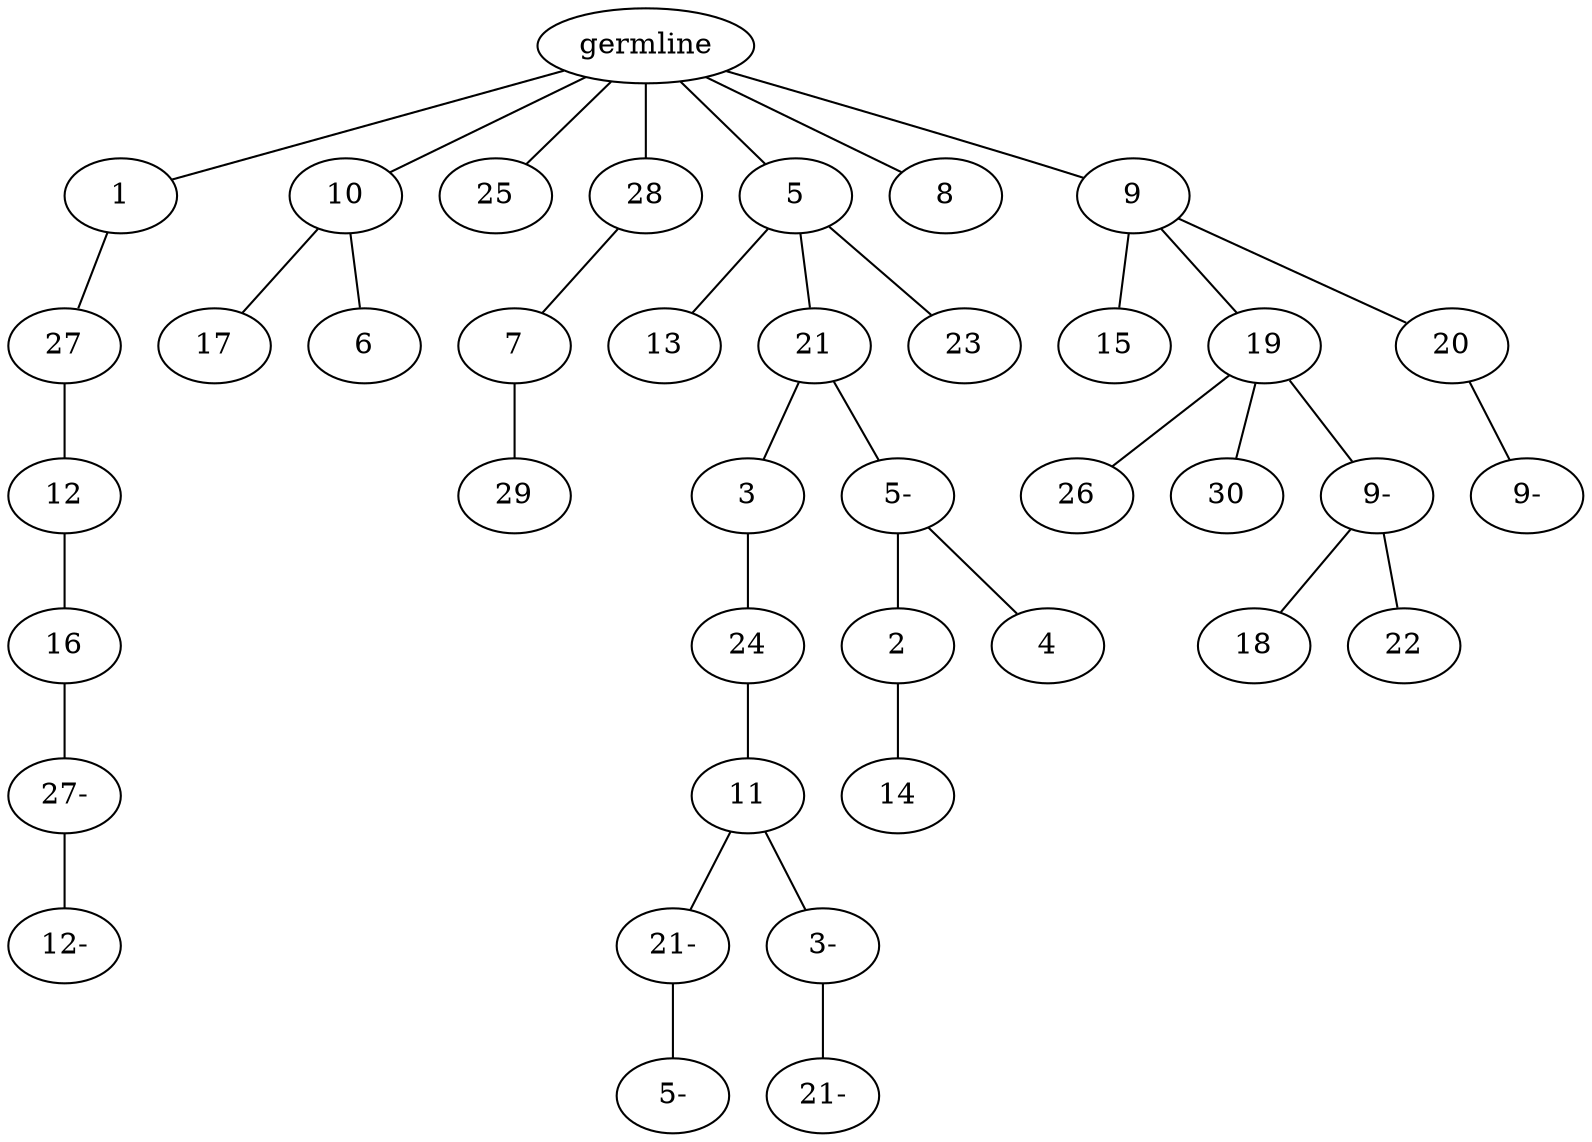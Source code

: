 graph tree {
    "139717330786672" [label="germline"];
    "139717330784320" [label="1"];
    "139717330784416" [label="27"];
    "139717330784992" [label="12"];
    "139717330784464" [label="16"];
    "139717330710000" [label="27-"];
    "139717330709952" [label="12-"];
    "139717330785040" [label="10"];
    "139717330784800" [label="17"];
    "139717330785328" [label="6"];
    "139717330786048" [label="25"];
    "139717330785232" [label="28"];
    "139717330709856" [label="7"];
    "139717330709712" [label="29"];
    "139717330785376" [label="5"];
    "139717330709136" [label="13"];
    "139717330710192" [label="21"];
    "139717330710048" [label="3"];
    "139717330707936" [label="24"];
    "139717330707744" [label="11"];
    "139717330707984" [label="21-"];
    "139717330785904" [label="5-"];
    "139717330708512" [label="3-"];
    "139717330707024" [label="21-"];
    "139717330709760" [label="5-"];
    "139717330707648" [label="2"];
    "139717330706592" [label="14"];
    "139717330710336" [label="4"];
    "139717330709808" [label="23"];
    "139717330784848" [label="8"];
    "139717330707072" [label="9"];
    "139717330707552" [label="15"];
    "139717330708992" [label="19"];
    "139717330707360" [label="26"];
    "139717330707504" [label="30"];
    "139717330707696" [label="9-"];
    "139717331689088" [label="18"];
    "139717331688752" [label="22"];
    "139717330708800" [label="20"];
    "139717330706784" [label="9-"];
    "139717330786672" -- "139717330784320";
    "139717330786672" -- "139717330785040";
    "139717330786672" -- "139717330786048";
    "139717330786672" -- "139717330785232";
    "139717330786672" -- "139717330785376";
    "139717330786672" -- "139717330784848";
    "139717330786672" -- "139717330707072";
    "139717330784320" -- "139717330784416";
    "139717330784416" -- "139717330784992";
    "139717330784992" -- "139717330784464";
    "139717330784464" -- "139717330710000";
    "139717330710000" -- "139717330709952";
    "139717330785040" -- "139717330784800";
    "139717330785040" -- "139717330785328";
    "139717330785232" -- "139717330709856";
    "139717330709856" -- "139717330709712";
    "139717330785376" -- "139717330709136";
    "139717330785376" -- "139717330710192";
    "139717330785376" -- "139717330709808";
    "139717330710192" -- "139717330710048";
    "139717330710192" -- "139717330709760";
    "139717330710048" -- "139717330707936";
    "139717330707936" -- "139717330707744";
    "139717330707744" -- "139717330707984";
    "139717330707744" -- "139717330708512";
    "139717330707984" -- "139717330785904";
    "139717330708512" -- "139717330707024";
    "139717330709760" -- "139717330707648";
    "139717330709760" -- "139717330710336";
    "139717330707648" -- "139717330706592";
    "139717330707072" -- "139717330707552";
    "139717330707072" -- "139717330708992";
    "139717330707072" -- "139717330708800";
    "139717330708992" -- "139717330707360";
    "139717330708992" -- "139717330707504";
    "139717330708992" -- "139717330707696";
    "139717330707696" -- "139717331689088";
    "139717330707696" -- "139717331688752";
    "139717330708800" -- "139717330706784";
}
